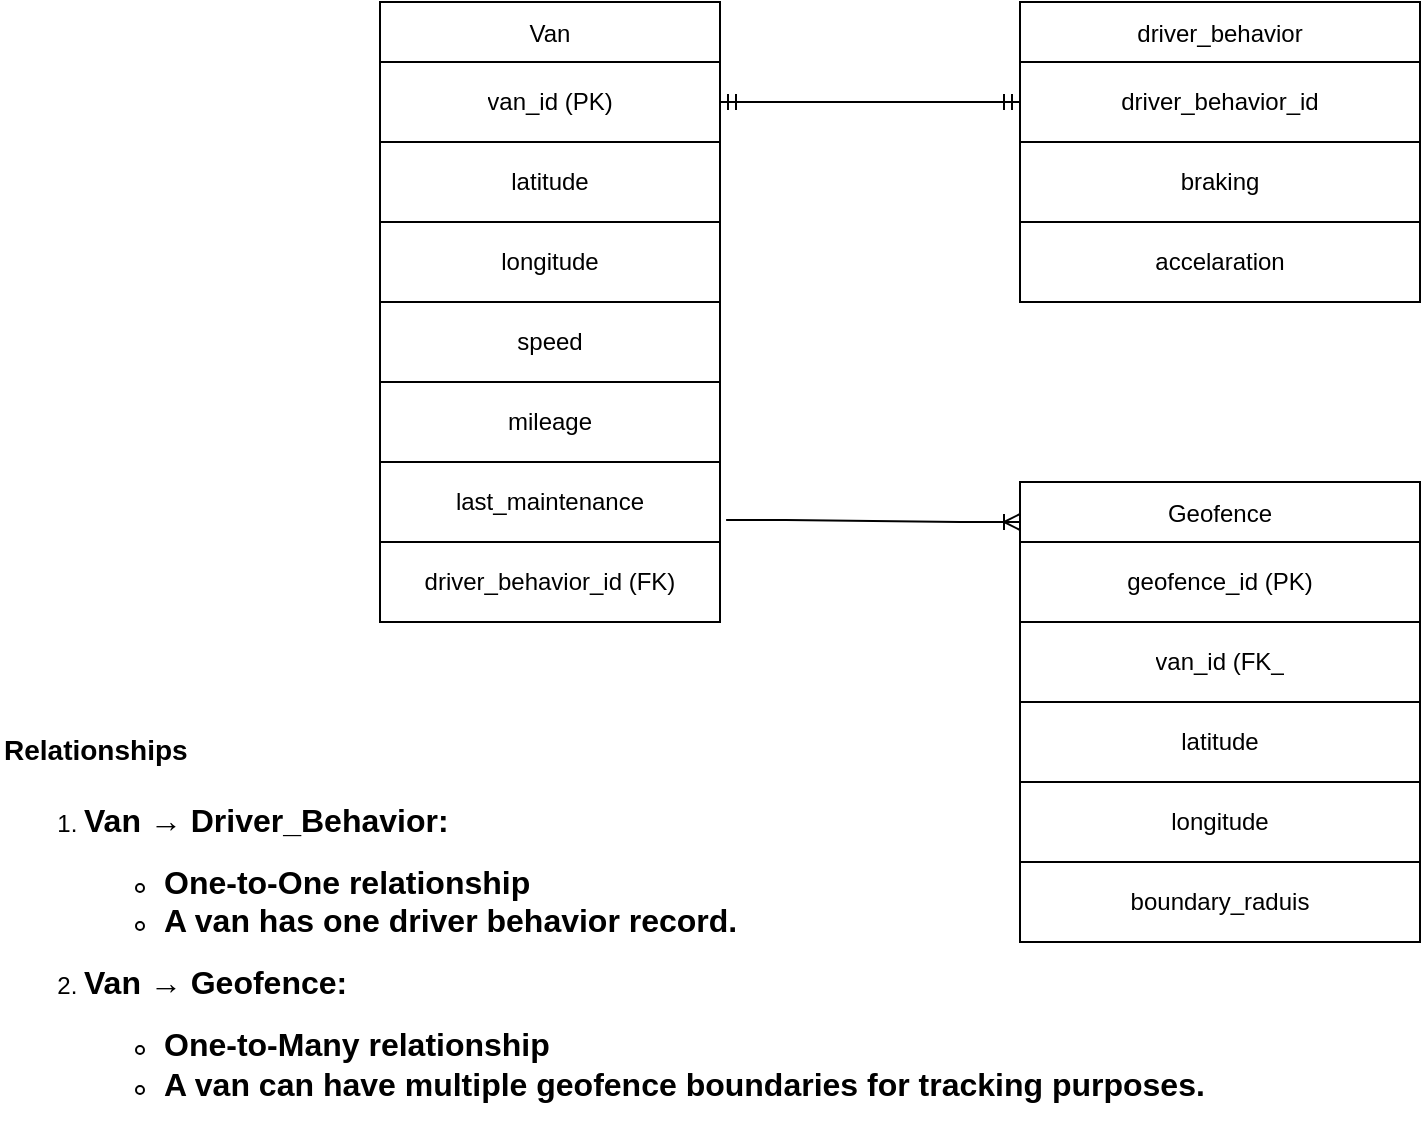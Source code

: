 <mxfile version="25.0.3">
  <diagram id="R2lEEEUBdFMjLlhIrx00" name="Page-1">
    <mxGraphModel dx="2044" dy="558" grid="1" gridSize="10" guides="1" tooltips="1" connect="1" arrows="1" fold="1" page="1" pageScale="1" pageWidth="850" pageHeight="1100" math="0" shadow="0" extFonts="Permanent Marker^https://fonts.googleapis.com/css?family=Permanent+Marker">
      <root>
        <mxCell id="0" />
        <mxCell id="1" parent="0" />
        <mxCell id="t58Qj2isfm-VrgGilKf4-1" value="Van" style="shape=table;startSize=30;container=1;collapsible=0;childLayout=tableLayout;" vertex="1" parent="1">
          <mxGeometry x="80" y="40" width="170" height="310" as="geometry" />
        </mxCell>
        <mxCell id="t58Qj2isfm-VrgGilKf4-2" value="" style="shape=tableRow;horizontal=0;startSize=0;swimlaneHead=0;swimlaneBody=0;strokeColor=inherit;top=0;left=0;bottom=0;right=0;collapsible=0;dropTarget=0;fillColor=none;points=[[0,0.5],[1,0.5]];portConstraint=eastwest;" vertex="1" parent="t58Qj2isfm-VrgGilKf4-1">
          <mxGeometry y="30" width="170" height="40" as="geometry" />
        </mxCell>
        <mxCell id="t58Qj2isfm-VrgGilKf4-3" value="van_id (PK)" style="shape=partialRectangle;html=1;whiteSpace=wrap;connectable=0;strokeColor=inherit;overflow=hidden;fillColor=none;top=0;left=0;bottom=0;right=0;pointerEvents=1;" vertex="1" parent="t58Qj2isfm-VrgGilKf4-2">
          <mxGeometry width="170" height="40" as="geometry">
            <mxRectangle width="170" height="40" as="alternateBounds" />
          </mxGeometry>
        </mxCell>
        <mxCell id="t58Qj2isfm-VrgGilKf4-4" value="" style="shape=tableRow;horizontal=0;startSize=0;swimlaneHead=0;swimlaneBody=0;strokeColor=inherit;top=0;left=0;bottom=0;right=0;collapsible=0;dropTarget=0;fillColor=none;points=[[0,0.5],[1,0.5]];portConstraint=eastwest;" vertex="1" parent="t58Qj2isfm-VrgGilKf4-1">
          <mxGeometry y="70" width="170" height="40" as="geometry" />
        </mxCell>
        <mxCell id="t58Qj2isfm-VrgGilKf4-5" value="latitude" style="shape=partialRectangle;html=1;whiteSpace=wrap;connectable=0;strokeColor=inherit;overflow=hidden;fillColor=none;top=0;left=0;bottom=0;right=0;pointerEvents=1;" vertex="1" parent="t58Qj2isfm-VrgGilKf4-4">
          <mxGeometry width="170" height="40" as="geometry">
            <mxRectangle width="170" height="40" as="alternateBounds" />
          </mxGeometry>
        </mxCell>
        <mxCell id="t58Qj2isfm-VrgGilKf4-6" value="" style="shape=tableRow;horizontal=0;startSize=0;swimlaneHead=0;swimlaneBody=0;strokeColor=inherit;top=0;left=0;bottom=0;right=0;collapsible=0;dropTarget=0;fillColor=none;points=[[0,0.5],[1,0.5]];portConstraint=eastwest;" vertex="1" parent="t58Qj2isfm-VrgGilKf4-1">
          <mxGeometry y="110" width="170" height="40" as="geometry" />
        </mxCell>
        <mxCell id="t58Qj2isfm-VrgGilKf4-7" value="longitude" style="shape=partialRectangle;html=1;whiteSpace=wrap;connectable=0;strokeColor=inherit;overflow=hidden;fillColor=none;top=0;left=0;bottom=0;right=0;pointerEvents=1;" vertex="1" parent="t58Qj2isfm-VrgGilKf4-6">
          <mxGeometry width="170" height="40" as="geometry">
            <mxRectangle width="170" height="40" as="alternateBounds" />
          </mxGeometry>
        </mxCell>
        <mxCell id="t58Qj2isfm-VrgGilKf4-8" value="" style="shape=tableRow;horizontal=0;startSize=0;swimlaneHead=0;swimlaneBody=0;strokeColor=inherit;top=0;left=0;bottom=0;right=0;collapsible=0;dropTarget=0;fillColor=none;points=[[0,0.5],[1,0.5]];portConstraint=eastwest;" vertex="1" parent="t58Qj2isfm-VrgGilKf4-1">
          <mxGeometry y="150" width="170" height="40" as="geometry" />
        </mxCell>
        <mxCell id="t58Qj2isfm-VrgGilKf4-9" value="speed" style="shape=partialRectangle;html=1;whiteSpace=wrap;connectable=0;strokeColor=inherit;overflow=hidden;fillColor=none;top=0;left=0;bottom=0;right=0;pointerEvents=1;" vertex="1" parent="t58Qj2isfm-VrgGilKf4-8">
          <mxGeometry width="170" height="40" as="geometry">
            <mxRectangle width="170" height="40" as="alternateBounds" />
          </mxGeometry>
        </mxCell>
        <mxCell id="t58Qj2isfm-VrgGilKf4-10" value="" style="shape=tableRow;horizontal=0;startSize=0;swimlaneHead=0;swimlaneBody=0;strokeColor=inherit;top=0;left=0;bottom=0;right=0;collapsible=0;dropTarget=0;fillColor=none;points=[[0,0.5],[1,0.5]];portConstraint=eastwest;" vertex="1" parent="t58Qj2isfm-VrgGilKf4-1">
          <mxGeometry y="190" width="170" height="40" as="geometry" />
        </mxCell>
        <mxCell id="t58Qj2isfm-VrgGilKf4-11" value="mileage" style="shape=partialRectangle;html=1;whiteSpace=wrap;connectable=0;strokeColor=inherit;overflow=hidden;fillColor=none;top=0;left=0;bottom=0;right=0;pointerEvents=1;" vertex="1" parent="t58Qj2isfm-VrgGilKf4-10">
          <mxGeometry width="170" height="40" as="geometry">
            <mxRectangle width="170" height="40" as="alternateBounds" />
          </mxGeometry>
        </mxCell>
        <mxCell id="t58Qj2isfm-VrgGilKf4-12" value="" style="shape=tableRow;horizontal=0;startSize=0;swimlaneHead=0;swimlaneBody=0;strokeColor=inherit;top=0;left=0;bottom=0;right=0;collapsible=0;dropTarget=0;fillColor=none;points=[[0,0.5],[1,0.5]];portConstraint=eastwest;" vertex="1" parent="t58Qj2isfm-VrgGilKf4-1">
          <mxGeometry y="230" width="170" height="40" as="geometry" />
        </mxCell>
        <mxCell id="t58Qj2isfm-VrgGilKf4-13" value="last_maintenance" style="shape=partialRectangle;html=1;whiteSpace=wrap;connectable=0;strokeColor=inherit;overflow=hidden;fillColor=none;top=0;left=0;bottom=0;right=0;pointerEvents=1;" vertex="1" parent="t58Qj2isfm-VrgGilKf4-12">
          <mxGeometry width="170" height="40" as="geometry">
            <mxRectangle width="170" height="40" as="alternateBounds" />
          </mxGeometry>
        </mxCell>
        <mxCell id="t58Qj2isfm-VrgGilKf4-14" value="" style="shape=tableRow;horizontal=0;startSize=0;swimlaneHead=0;swimlaneBody=0;strokeColor=inherit;top=0;left=0;bottom=0;right=0;collapsible=0;dropTarget=0;fillColor=none;points=[[0,0.5],[1,0.5]];portConstraint=eastwest;" vertex="1" parent="t58Qj2isfm-VrgGilKf4-1">
          <mxGeometry y="270" width="170" height="40" as="geometry" />
        </mxCell>
        <mxCell id="t58Qj2isfm-VrgGilKf4-15" value="driver_behavior_id (FK)" style="shape=partialRectangle;html=1;whiteSpace=wrap;connectable=0;strokeColor=inherit;overflow=hidden;fillColor=none;top=0;left=0;bottom=0;right=0;pointerEvents=1;" vertex="1" parent="t58Qj2isfm-VrgGilKf4-14">
          <mxGeometry width="170" height="40" as="geometry">
            <mxRectangle width="170" height="40" as="alternateBounds" />
          </mxGeometry>
        </mxCell>
        <mxCell id="t58Qj2isfm-VrgGilKf4-16" value="driver_behavior" style="shape=table;startSize=30;container=1;collapsible=0;childLayout=tableLayout;" vertex="1" parent="1">
          <mxGeometry x="400" y="40" width="200" height="150" as="geometry" />
        </mxCell>
        <mxCell id="t58Qj2isfm-VrgGilKf4-17" value="" style="shape=tableRow;horizontal=0;startSize=0;swimlaneHead=0;swimlaneBody=0;strokeColor=inherit;top=0;left=0;bottom=0;right=0;collapsible=0;dropTarget=0;fillColor=none;points=[[0,0.5],[1,0.5]];portConstraint=eastwest;" vertex="1" parent="t58Qj2isfm-VrgGilKf4-16">
          <mxGeometry y="30" width="200" height="40" as="geometry" />
        </mxCell>
        <mxCell id="t58Qj2isfm-VrgGilKf4-18" value="driver_behavior_id" style="shape=partialRectangle;html=1;whiteSpace=wrap;connectable=0;strokeColor=inherit;overflow=hidden;fillColor=none;top=0;left=0;bottom=0;right=0;pointerEvents=1;" vertex="1" parent="t58Qj2isfm-VrgGilKf4-17">
          <mxGeometry width="200" height="40" as="geometry">
            <mxRectangle width="200" height="40" as="alternateBounds" />
          </mxGeometry>
        </mxCell>
        <mxCell id="t58Qj2isfm-VrgGilKf4-19" value="" style="shape=tableRow;horizontal=0;startSize=0;swimlaneHead=0;swimlaneBody=0;strokeColor=inherit;top=0;left=0;bottom=0;right=0;collapsible=0;dropTarget=0;fillColor=none;points=[[0,0.5],[1,0.5]];portConstraint=eastwest;" vertex="1" parent="t58Qj2isfm-VrgGilKf4-16">
          <mxGeometry y="70" width="200" height="40" as="geometry" />
        </mxCell>
        <mxCell id="t58Qj2isfm-VrgGilKf4-20" value="braking" style="shape=partialRectangle;html=1;whiteSpace=wrap;connectable=0;strokeColor=inherit;overflow=hidden;fillColor=none;top=0;left=0;bottom=0;right=0;pointerEvents=1;" vertex="1" parent="t58Qj2isfm-VrgGilKf4-19">
          <mxGeometry width="200" height="40" as="geometry">
            <mxRectangle width="200" height="40" as="alternateBounds" />
          </mxGeometry>
        </mxCell>
        <mxCell id="t58Qj2isfm-VrgGilKf4-21" value="" style="shape=tableRow;horizontal=0;startSize=0;swimlaneHead=0;swimlaneBody=0;strokeColor=inherit;top=0;left=0;bottom=0;right=0;collapsible=0;dropTarget=0;fillColor=none;points=[[0,0.5],[1,0.5]];portConstraint=eastwest;" vertex="1" parent="t58Qj2isfm-VrgGilKf4-16">
          <mxGeometry y="110" width="200" height="40" as="geometry" />
        </mxCell>
        <mxCell id="t58Qj2isfm-VrgGilKf4-22" value="accelaration" style="shape=partialRectangle;html=1;whiteSpace=wrap;connectable=0;strokeColor=inherit;overflow=hidden;fillColor=none;top=0;left=0;bottom=0;right=0;pointerEvents=1;" vertex="1" parent="t58Qj2isfm-VrgGilKf4-21">
          <mxGeometry width="200" height="40" as="geometry">
            <mxRectangle width="200" height="40" as="alternateBounds" />
          </mxGeometry>
        </mxCell>
        <mxCell id="t58Qj2isfm-VrgGilKf4-28" value="Geofence" style="shape=table;startSize=30;container=1;collapsible=0;childLayout=tableLayout;" vertex="1" parent="1">
          <mxGeometry x="400" y="280" width="200" height="230" as="geometry" />
        </mxCell>
        <mxCell id="t58Qj2isfm-VrgGilKf4-29" value="" style="shape=tableRow;horizontal=0;startSize=0;swimlaneHead=0;swimlaneBody=0;strokeColor=inherit;top=0;left=0;bottom=0;right=0;collapsible=0;dropTarget=0;fillColor=none;points=[[0,0.5],[1,0.5]];portConstraint=eastwest;" vertex="1" parent="t58Qj2isfm-VrgGilKf4-28">
          <mxGeometry y="30" width="200" height="40" as="geometry" />
        </mxCell>
        <mxCell id="t58Qj2isfm-VrgGilKf4-30" value="geofence_id (PK)" style="shape=partialRectangle;html=1;whiteSpace=wrap;connectable=0;strokeColor=inherit;overflow=hidden;fillColor=none;top=0;left=0;bottom=0;right=0;pointerEvents=1;" vertex="1" parent="t58Qj2isfm-VrgGilKf4-29">
          <mxGeometry width="200" height="40" as="geometry">
            <mxRectangle width="200" height="40" as="alternateBounds" />
          </mxGeometry>
        </mxCell>
        <mxCell id="t58Qj2isfm-VrgGilKf4-31" value="" style="shape=tableRow;horizontal=0;startSize=0;swimlaneHead=0;swimlaneBody=0;strokeColor=inherit;top=0;left=0;bottom=0;right=0;collapsible=0;dropTarget=0;fillColor=none;points=[[0,0.5],[1,0.5]];portConstraint=eastwest;" vertex="1" parent="t58Qj2isfm-VrgGilKf4-28">
          <mxGeometry y="70" width="200" height="40" as="geometry" />
        </mxCell>
        <mxCell id="t58Qj2isfm-VrgGilKf4-32" value="van_id (FK_" style="shape=partialRectangle;html=1;whiteSpace=wrap;connectable=0;strokeColor=inherit;overflow=hidden;fillColor=none;top=0;left=0;bottom=0;right=0;pointerEvents=1;" vertex="1" parent="t58Qj2isfm-VrgGilKf4-31">
          <mxGeometry width="200" height="40" as="geometry">
            <mxRectangle width="200" height="40" as="alternateBounds" />
          </mxGeometry>
        </mxCell>
        <mxCell id="t58Qj2isfm-VrgGilKf4-33" value="" style="shape=tableRow;horizontal=0;startSize=0;swimlaneHead=0;swimlaneBody=0;strokeColor=inherit;top=0;left=0;bottom=0;right=0;collapsible=0;dropTarget=0;fillColor=none;points=[[0,0.5],[1,0.5]];portConstraint=eastwest;" vertex="1" parent="t58Qj2isfm-VrgGilKf4-28">
          <mxGeometry y="110" width="200" height="40" as="geometry" />
        </mxCell>
        <mxCell id="t58Qj2isfm-VrgGilKf4-34" value="latitude" style="shape=partialRectangle;html=1;whiteSpace=wrap;connectable=0;strokeColor=inherit;overflow=hidden;fillColor=none;top=0;left=0;bottom=0;right=0;pointerEvents=1;" vertex="1" parent="t58Qj2isfm-VrgGilKf4-33">
          <mxGeometry width="200" height="40" as="geometry">
            <mxRectangle width="200" height="40" as="alternateBounds" />
          </mxGeometry>
        </mxCell>
        <mxCell id="t58Qj2isfm-VrgGilKf4-35" value="" style="shape=tableRow;horizontal=0;startSize=0;swimlaneHead=0;swimlaneBody=0;strokeColor=inherit;top=0;left=0;bottom=0;right=0;collapsible=0;dropTarget=0;fillColor=none;points=[[0,0.5],[1,0.5]];portConstraint=eastwest;" vertex="1" parent="t58Qj2isfm-VrgGilKf4-28">
          <mxGeometry y="150" width="200" height="40" as="geometry" />
        </mxCell>
        <mxCell id="t58Qj2isfm-VrgGilKf4-36" value="longitude" style="shape=partialRectangle;html=1;whiteSpace=wrap;connectable=0;strokeColor=inherit;overflow=hidden;fillColor=none;top=0;left=0;bottom=0;right=0;pointerEvents=1;" vertex="1" parent="t58Qj2isfm-VrgGilKf4-35">
          <mxGeometry width="200" height="40" as="geometry">
            <mxRectangle width="200" height="40" as="alternateBounds" />
          </mxGeometry>
        </mxCell>
        <mxCell id="t58Qj2isfm-VrgGilKf4-37" value="" style="shape=tableRow;horizontal=0;startSize=0;swimlaneHead=0;swimlaneBody=0;strokeColor=inherit;top=0;left=0;bottom=0;right=0;collapsible=0;dropTarget=0;fillColor=none;points=[[0,0.5],[1,0.5]];portConstraint=eastwest;" vertex="1" parent="t58Qj2isfm-VrgGilKf4-28">
          <mxGeometry y="190" width="200" height="40" as="geometry" />
        </mxCell>
        <mxCell id="t58Qj2isfm-VrgGilKf4-38" value="boundary_raduis" style="shape=partialRectangle;html=1;whiteSpace=wrap;connectable=0;strokeColor=inherit;overflow=hidden;fillColor=none;top=0;left=0;bottom=0;right=0;pointerEvents=1;" vertex="1" parent="t58Qj2isfm-VrgGilKf4-37">
          <mxGeometry width="200" height="40" as="geometry">
            <mxRectangle width="200" height="40" as="alternateBounds" />
          </mxGeometry>
        </mxCell>
        <mxCell id="t58Qj2isfm-VrgGilKf4-39" value="" style="edgeStyle=entityRelationEdgeStyle;fontSize=12;html=1;endArrow=ERmandOne;startArrow=ERmandOne;rounded=0;exitX=1;exitY=0.5;exitDx=0;exitDy=0;" edge="1" parent="1" source="t58Qj2isfm-VrgGilKf4-2">
          <mxGeometry width="100" height="100" relative="1" as="geometry">
            <mxPoint x="300" y="190" as="sourcePoint" />
            <mxPoint x="400" y="90" as="targetPoint" />
          </mxGeometry>
        </mxCell>
        <mxCell id="t58Qj2isfm-VrgGilKf4-40" value="" style="edgeStyle=entityRelationEdgeStyle;fontSize=12;html=1;endArrow=ERoneToMany;rounded=0;exitX=1.018;exitY=0.725;exitDx=0;exitDy=0;exitPerimeter=0;" edge="1" parent="1" source="t58Qj2isfm-VrgGilKf4-12">
          <mxGeometry width="100" height="100" relative="1" as="geometry">
            <mxPoint x="260" y="300" as="sourcePoint" />
            <mxPoint x="400" y="300" as="targetPoint" />
          </mxGeometry>
        </mxCell>
        <mxCell id="t58Qj2isfm-VrgGilKf4-41" value="&lt;h2&gt;&lt;strong&gt;&lt;font style=&quot;font-size: 14px;&quot;&gt;Relationships&lt;/font&gt;&lt;/strong&gt;&lt;/h2&gt;&lt;ol&gt;&lt;li&gt;&lt;p&gt;&lt;b&gt;&lt;font size=&quot;3&quot;&gt;Van → Driver_Behavior:&lt;/font&gt;&lt;/b&gt;&lt;/p&gt;&lt;ul&gt;&lt;li&gt;&lt;b&gt;&lt;font size=&quot;3&quot;&gt;One-to-One relationship&lt;/font&gt;&lt;/b&gt;&lt;/li&gt;&lt;li&gt;&lt;b&gt;&lt;font size=&quot;3&quot;&gt;A van has one driver behavior record.&lt;/font&gt;&lt;/b&gt;&lt;/li&gt;&lt;/ul&gt;&lt;/li&gt;&lt;li&gt;&lt;p&gt;&lt;b&gt;&lt;font size=&quot;3&quot;&gt;Van → Geofence:&lt;/font&gt;&lt;/b&gt;&lt;/p&gt;&lt;ul&gt;&lt;li&gt;&lt;b&gt;&lt;font size=&quot;3&quot;&gt;One-to-Many relationship&lt;/font&gt;&lt;/b&gt;&lt;/li&gt;&lt;li&gt;&lt;b&gt;&lt;font size=&quot;3&quot;&gt;A van can have multiple geofence boundaries for tracking purposes.&lt;/font&gt;&lt;/b&gt;&lt;/li&gt;&lt;/ul&gt;&lt;/li&gt;&lt;/ol&gt;" style="text;html=1;align=left;verticalAlign=middle;resizable=0;points=[];autosize=1;strokeColor=none;fillColor=none;" vertex="1" parent="1">
          <mxGeometry x="-110" y="380" width="620" height="230" as="geometry" />
        </mxCell>
      </root>
    </mxGraphModel>
  </diagram>
</mxfile>
